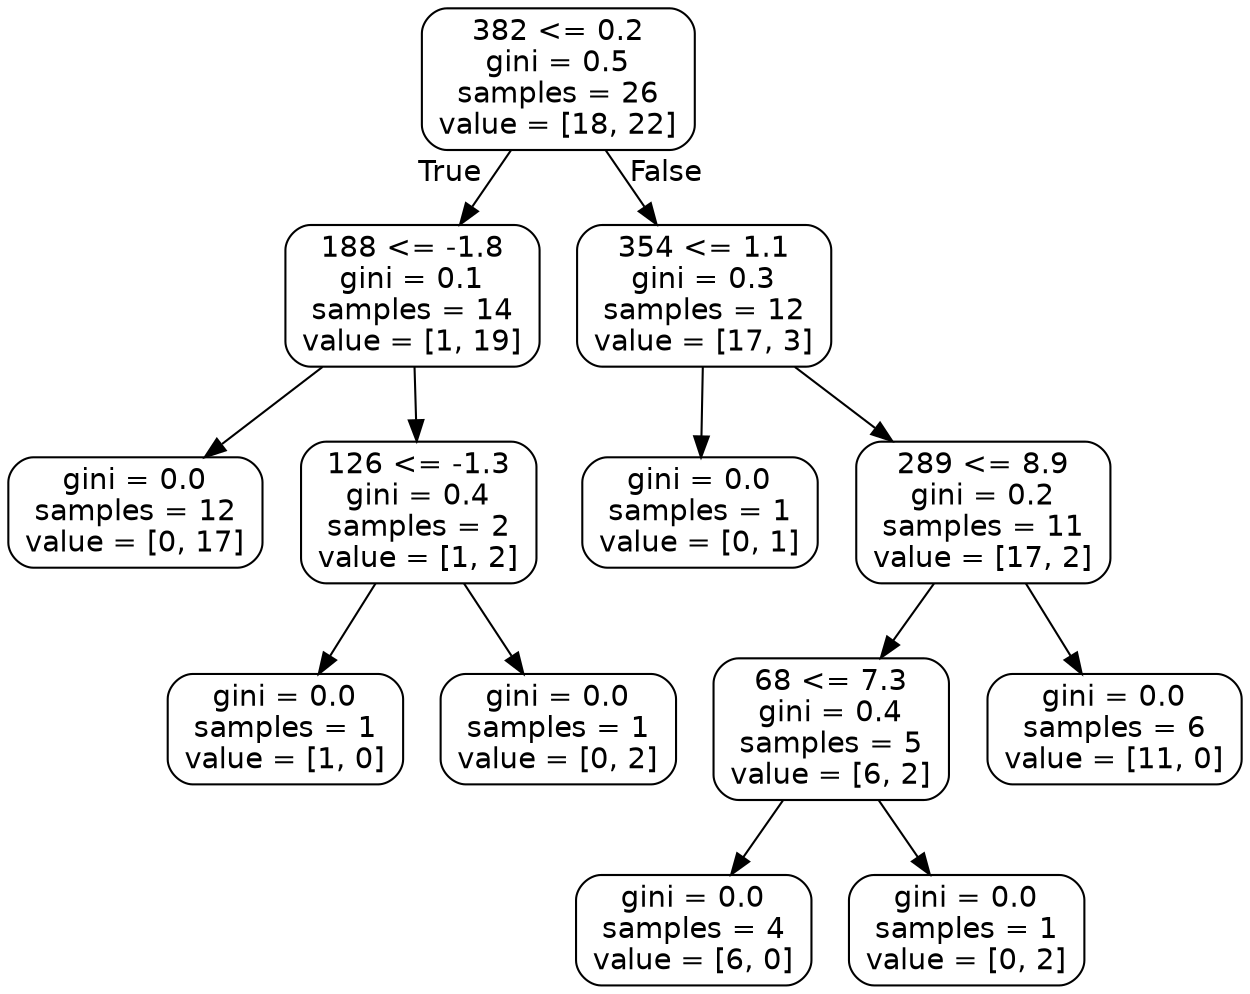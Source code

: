 digraph Tree {
node [shape=box, style="rounded", color="black", fontname=helvetica] ;
edge [fontname=helvetica] ;
0 [label="382 <= 0.2\ngini = 0.5\nsamples = 26\nvalue = [18, 22]"] ;
1 [label="188 <= -1.8\ngini = 0.1\nsamples = 14\nvalue = [1, 19]"] ;
0 -> 1 [labeldistance=2.5, labelangle=45, headlabel="True"] ;
2 [label="gini = 0.0\nsamples = 12\nvalue = [0, 17]"] ;
1 -> 2 ;
3 [label="126 <= -1.3\ngini = 0.4\nsamples = 2\nvalue = [1, 2]"] ;
1 -> 3 ;
4 [label="gini = 0.0\nsamples = 1\nvalue = [1, 0]"] ;
3 -> 4 ;
5 [label="gini = 0.0\nsamples = 1\nvalue = [0, 2]"] ;
3 -> 5 ;
6 [label="354 <= 1.1\ngini = 0.3\nsamples = 12\nvalue = [17, 3]"] ;
0 -> 6 [labeldistance=2.5, labelangle=-45, headlabel="False"] ;
7 [label="gini = 0.0\nsamples = 1\nvalue = [0, 1]"] ;
6 -> 7 ;
8 [label="289 <= 8.9\ngini = 0.2\nsamples = 11\nvalue = [17, 2]"] ;
6 -> 8 ;
9 [label="68 <= 7.3\ngini = 0.4\nsamples = 5\nvalue = [6, 2]"] ;
8 -> 9 ;
10 [label="gini = 0.0\nsamples = 4\nvalue = [6, 0]"] ;
9 -> 10 ;
11 [label="gini = 0.0\nsamples = 1\nvalue = [0, 2]"] ;
9 -> 11 ;
12 [label="gini = 0.0\nsamples = 6\nvalue = [11, 0]"] ;
8 -> 12 ;
}
